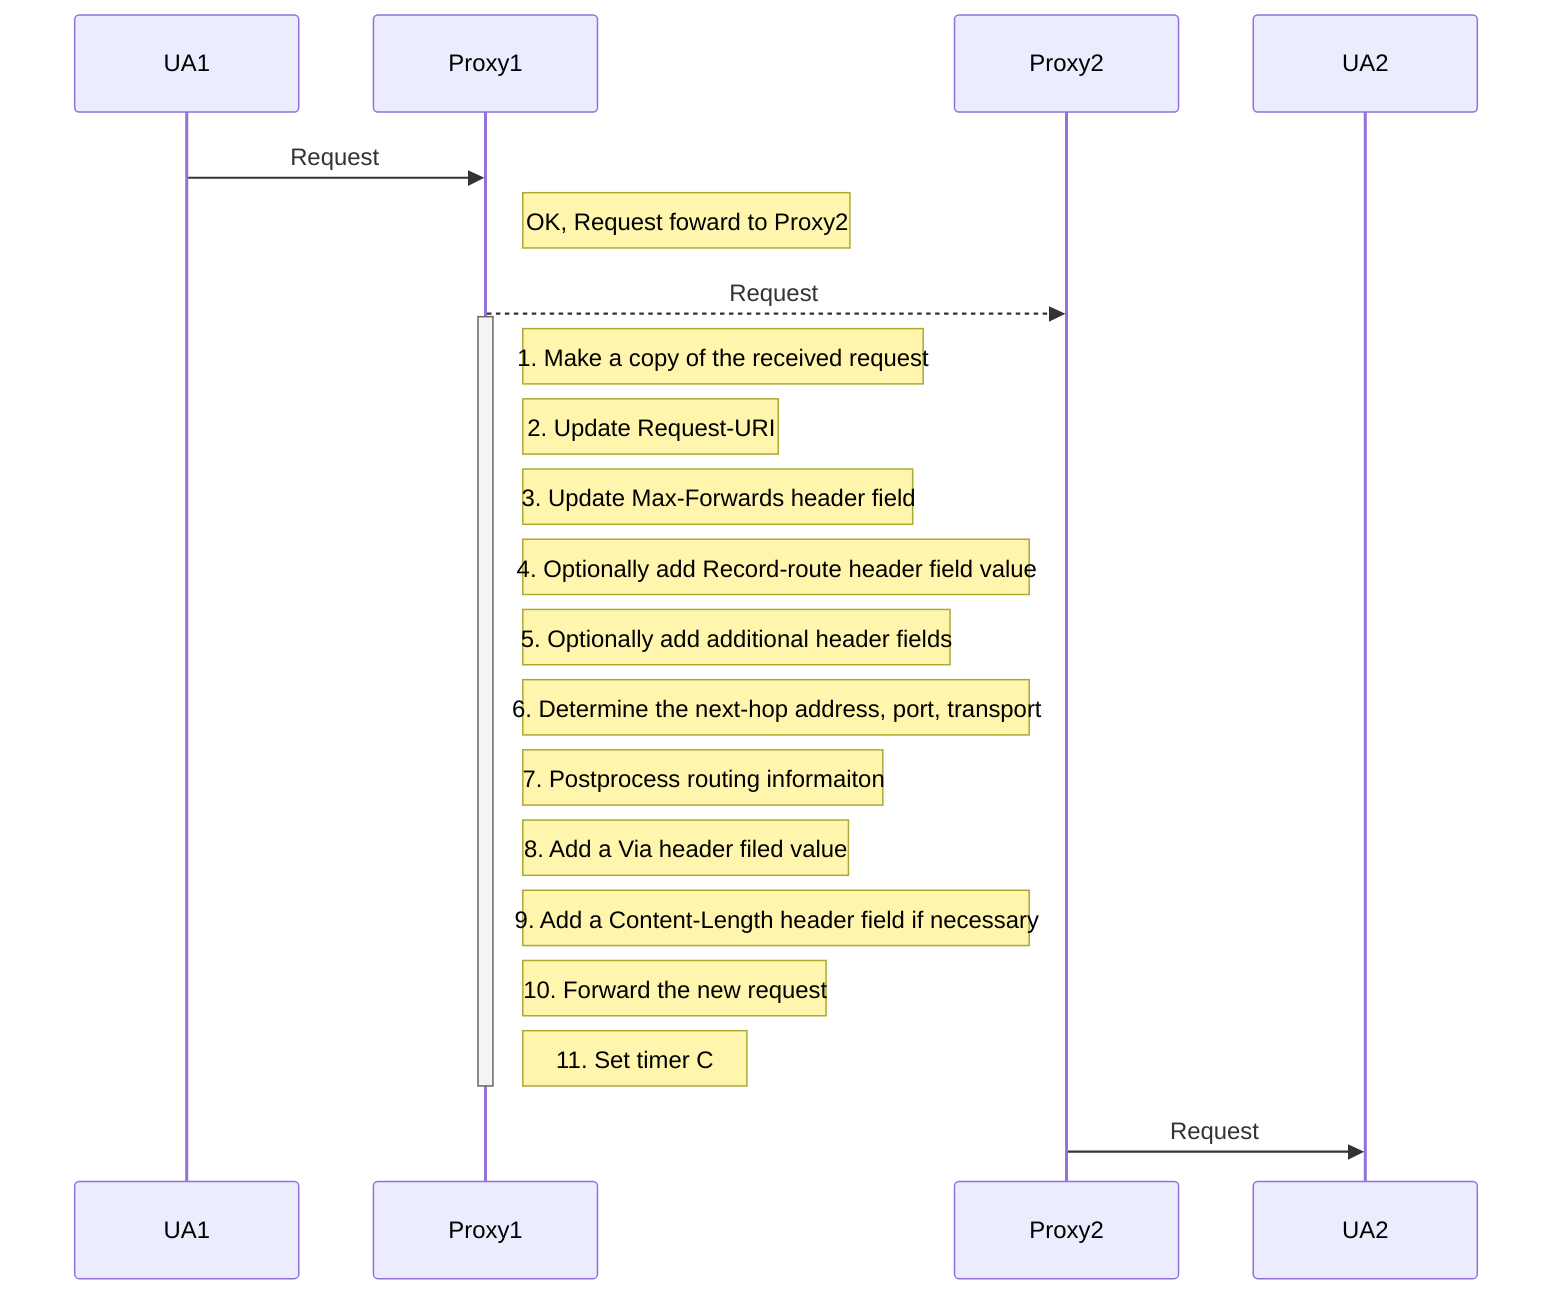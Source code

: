 %% Sequence diagram code
sequenceDiagram
    UA1 ->> Proxy1: Request
    Note right of Proxy1: OK, Request foward to Proxy2
    Proxy1 -->> Proxy2: Request
    activate Proxy1
    Note right of Proxy1: 1. Make a copy of the received request
    Note right of Proxy1: 2. Update Request-URI
    Note right of Proxy1: 3. Update Max-Forwards header field
    Note right of Proxy1: 4. Optionally add Record-route header field value
    Note right of Proxy1: 5. Optionally add additional header fields
    Note right of Proxy1: 6. Determine the next-hop address, port, transport
    Note right of Proxy1: 7. Postprocess routing informaiton
    Note right of Proxy1: 8. Add a Via header filed value
    Note right of Proxy1: 9. Add a Content-Length header field if necessary
    Note right of Proxy1: 10. Forward the new request
    Note right of Proxy1: 11. Set timer C
    deactivate Proxy1
    Proxy2 ->> UA2: Request